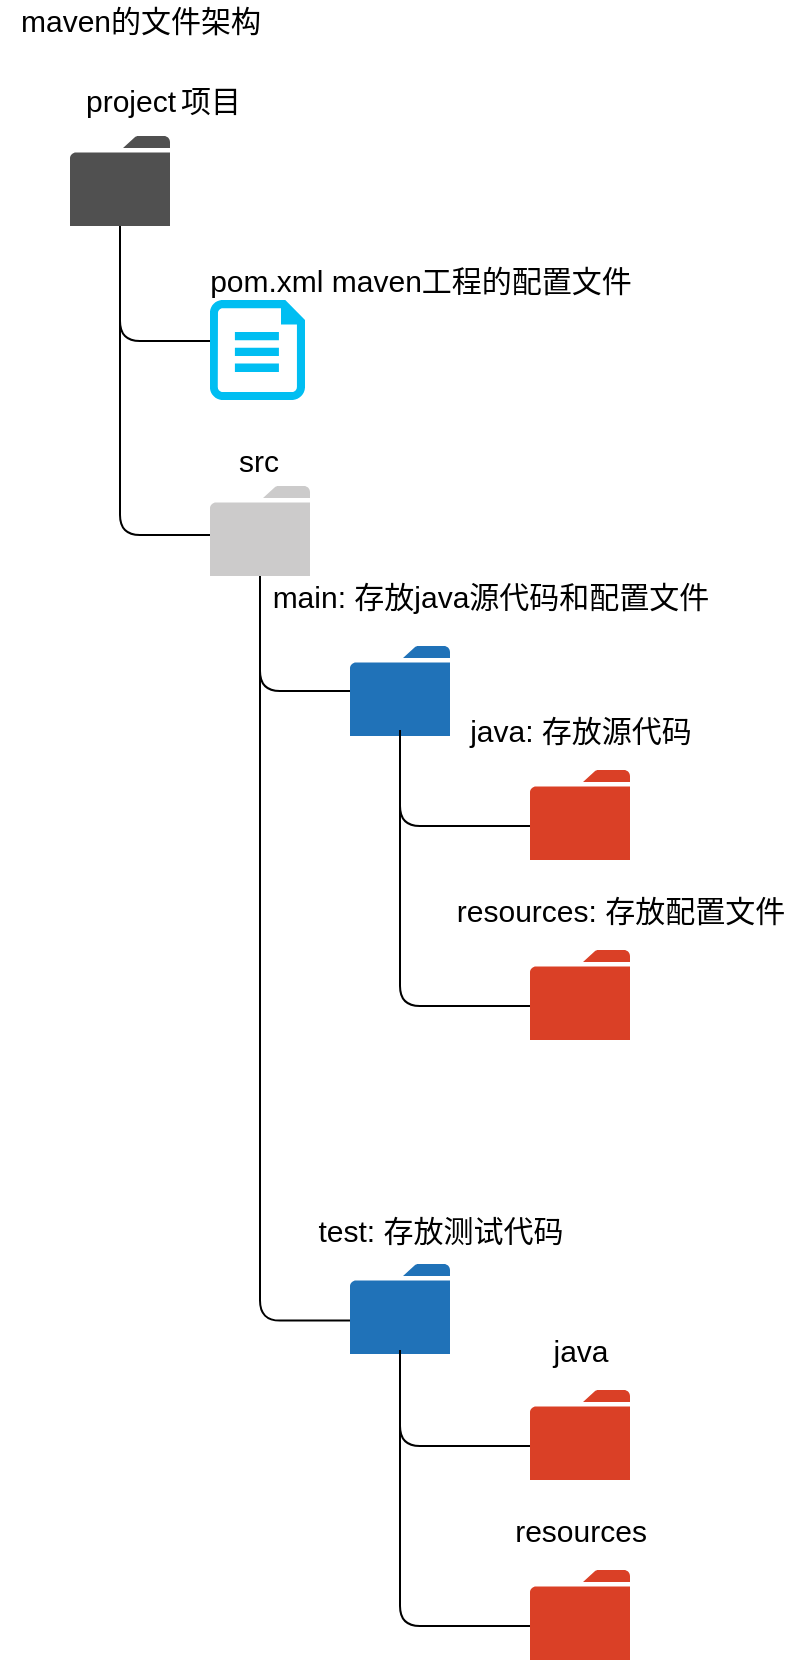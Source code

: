 <mxfile version="12.6.5" type="device"><diagram id="Jc5ET4r5FoQyEuhn24Xs" name="第 1 页"><mxGraphModel dx="1205" dy="693" grid="1" gridSize="10" guides="1" tooltips="1" connect="1" arrows="1" fold="1" page="1" pageScale="1" pageWidth="827" pageHeight="1169" math="0" shadow="0"><root><mxCell id="0"/><mxCell id="1" parent="0"/><mxCell id="TUl1Xw7Ztm0yvWZzdTaH-2" value="" style="pointerEvents=1;shadow=0;dashed=0;html=1;strokeColor=none;fillColor=#505050;labelPosition=center;verticalLabelPosition=bottom;verticalAlign=top;outlineConnect=0;align=center;shape=mxgraph.office.concepts.folder;" vertex="1" parent="1"><mxGeometry x="140" y="138" width="50" height="45" as="geometry"/></mxCell><mxCell id="TUl1Xw7Ztm0yvWZzdTaH-3" value="project" style="text;html=1;align=center;verticalAlign=middle;resizable=0;points=[];autosize=1;fontSize=15;" vertex="1" parent="1"><mxGeometry x="140" y="110" width="60" height="20" as="geometry"/></mxCell><mxCell id="TUl1Xw7Ztm0yvWZzdTaH-4" value="maven的文件架构" style="text;html=1;align=center;verticalAlign=middle;resizable=0;points=[];autosize=1;fontSize=15;" vertex="1" parent="1"><mxGeometry x="105" y="70" width="140" height="20" as="geometry"/></mxCell><mxCell id="TUl1Xw7Ztm0yvWZzdTaH-7" value="项目" style="text;html=1;align=center;verticalAlign=middle;resizable=0;points=[];autosize=1;fontSize=15;" vertex="1" parent="1"><mxGeometry x="185" y="110" width="50" height="20" as="geometry"/></mxCell><mxCell id="TUl1Xw7Ztm0yvWZzdTaH-11" value="" style="pointerEvents=1;shadow=0;dashed=0;html=1;strokeColor=none;labelPosition=center;verticalLabelPosition=bottom;verticalAlign=top;outlineConnect=0;align=center;shape=mxgraph.office.concepts.folder;fillColor=#2072B8;fontSize=15;" vertex="1" parent="1"><mxGeometry x="280" y="393" width="50" height="45" as="geometry"/></mxCell><mxCell id="TUl1Xw7Ztm0yvWZzdTaH-12" value="" style="endArrow=none;html=1;fontSize=15;edgeStyle=orthogonalEdgeStyle;" edge="1" parent="1" source="TUl1Xw7Ztm0yvWZzdTaH-11"><mxGeometry width="50" height="50" relative="1" as="geometry"><mxPoint x="170" y="513" as="sourcePoint"/><mxPoint x="235" y="358" as="targetPoint"/><Array as="points"><mxPoint x="235" y="416"/></Array></mxGeometry></mxCell><mxCell id="TUl1Xw7Ztm0yvWZzdTaH-15" value="" style="pointerEvents=1;shadow=0;dashed=0;html=1;strokeColor=none;labelPosition=center;verticalLabelPosition=bottom;verticalAlign=top;outlineConnect=0;align=center;shape=mxgraph.office.concepts.folder;fillColor=#2072B8;fontSize=15;" vertex="1" parent="1"><mxGeometry x="280" y="702" width="50" height="45" as="geometry"/></mxCell><mxCell id="TUl1Xw7Ztm0yvWZzdTaH-16" value="" style="endArrow=none;html=1;fontSize=15;edgeStyle=orthogonalEdgeStyle;" edge="1" parent="1"><mxGeometry width="50" height="50" relative="1" as="geometry"><mxPoint x="280" y="730.25" as="sourcePoint"/><mxPoint x="235" y="405" as="targetPoint"/><Array as="points"><mxPoint x="235" y="730.75"/></Array></mxGeometry></mxCell><mxCell id="TUl1Xw7Ztm0yvWZzdTaH-17" value="main: 存放java源代码和配置文件" style="text;html=1;align=center;verticalAlign=middle;resizable=0;points=[];autosize=1;fontSize=15;" vertex="1" parent="1"><mxGeometry x="235" y="358" width="230" height="20" as="geometry"/></mxCell><mxCell id="TUl1Xw7Ztm0yvWZzdTaH-18" value="test: 存放测试代码" style="text;html=1;align=center;verticalAlign=middle;resizable=0;points=[];autosize=1;fontSize=15;" vertex="1" parent="1"><mxGeometry x="255" y="675" width="140" height="20" as="geometry"/></mxCell><mxCell id="TUl1Xw7Ztm0yvWZzdTaH-20" value="" style="pointerEvents=1;shadow=0;dashed=0;html=1;strokeColor=none;labelPosition=center;verticalLabelPosition=bottom;verticalAlign=top;outlineConnect=0;align=center;shape=mxgraph.office.concepts.folder;fillColor=#DA4026;fontSize=15;" vertex="1" parent="1"><mxGeometry x="370" y="455" width="50" height="45" as="geometry"/></mxCell><mxCell id="TUl1Xw7Ztm0yvWZzdTaH-21" value="" style="pointerEvents=1;shadow=0;dashed=0;html=1;strokeColor=none;labelPosition=center;verticalLabelPosition=bottom;verticalAlign=top;outlineConnect=0;align=center;shape=mxgraph.office.concepts.folder;fillColor=#DA4026;fontSize=15;" vertex="1" parent="1"><mxGeometry x="370" y="545" width="50" height="45" as="geometry"/></mxCell><mxCell id="TUl1Xw7Ztm0yvWZzdTaH-22" value="" style="endArrow=none;html=1;fontSize=15;edgeStyle=orthogonalEdgeStyle;" edge="1" parent="1" source="TUl1Xw7Ztm0yvWZzdTaH-20"><mxGeometry width="50" height="50" relative="1" as="geometry"><mxPoint x="350" y="482.5" as="sourcePoint"/><mxPoint x="305" y="435" as="targetPoint"/><Array as="points"><mxPoint x="305" y="483"/></Array></mxGeometry></mxCell><mxCell id="TUl1Xw7Ztm0yvWZzdTaH-23" value="java: 存放源代码" style="text;html=1;align=center;verticalAlign=middle;resizable=0;points=[];autosize=1;fontSize=15;" vertex="1" parent="1"><mxGeometry x="330" y="425" width="130" height="20" as="geometry"/></mxCell><mxCell id="TUl1Xw7Ztm0yvWZzdTaH-24" value="resources: 存放配置文件" style="text;html=1;align=center;verticalAlign=middle;resizable=0;points=[];autosize=1;fontSize=15;" vertex="1" parent="1"><mxGeometry x="325" y="515" width="180" height="20" as="geometry"/></mxCell><mxCell id="TUl1Xw7Ztm0yvWZzdTaH-27" value="" style="endArrow=none;html=1;fontSize=15;edgeStyle=orthogonalEdgeStyle;" edge="1" parent="1"><mxGeometry width="50" height="50" relative="1" as="geometry"><mxPoint x="370" y="573" as="sourcePoint"/><mxPoint x="305" y="465" as="targetPoint"/><Array as="points"><mxPoint x="305" y="573"/></Array></mxGeometry></mxCell><mxCell id="TUl1Xw7Ztm0yvWZzdTaH-28" value="" style="pointerEvents=1;shadow=0;dashed=0;html=1;strokeColor=none;labelPosition=center;verticalLabelPosition=bottom;verticalAlign=top;outlineConnect=0;align=center;shape=mxgraph.office.concepts.folder;fillColor=#DA4026;fontSize=15;" vertex="1" parent="1"><mxGeometry x="370" y="765" width="50" height="45" as="geometry"/></mxCell><mxCell id="TUl1Xw7Ztm0yvWZzdTaH-29" value="" style="pointerEvents=1;shadow=0;dashed=0;html=1;strokeColor=none;labelPosition=center;verticalLabelPosition=bottom;verticalAlign=top;outlineConnect=0;align=center;shape=mxgraph.office.concepts.folder;fillColor=#DA4026;fontSize=15;" vertex="1" parent="1"><mxGeometry x="370" y="855" width="50" height="45" as="geometry"/></mxCell><mxCell id="TUl1Xw7Ztm0yvWZzdTaH-30" value="" style="endArrow=none;html=1;fontSize=15;edgeStyle=orthogonalEdgeStyle;" edge="1" parent="1" source="TUl1Xw7Ztm0yvWZzdTaH-28"><mxGeometry width="50" height="50" relative="1" as="geometry"><mxPoint x="350" y="792.5" as="sourcePoint"/><mxPoint x="305" y="745" as="targetPoint"/><Array as="points"><mxPoint x="305" y="793"/></Array></mxGeometry></mxCell><mxCell id="TUl1Xw7Ztm0yvWZzdTaH-31" value="java" style="text;html=1;align=center;verticalAlign=middle;resizable=0;points=[];autosize=1;fontSize=15;" vertex="1" parent="1"><mxGeometry x="375" y="735" width="40" height="20" as="geometry"/></mxCell><mxCell id="TUl1Xw7Ztm0yvWZzdTaH-32" value="resources" style="text;html=1;align=center;verticalAlign=middle;resizable=0;points=[];autosize=1;fontSize=15;" vertex="1" parent="1"><mxGeometry x="355" y="825" width="80" height="20" as="geometry"/></mxCell><mxCell id="TUl1Xw7Ztm0yvWZzdTaH-33" value="" style="endArrow=none;html=1;fontSize=15;edgeStyle=orthogonalEdgeStyle;" edge="1" parent="1"><mxGeometry width="50" height="50" relative="1" as="geometry"><mxPoint x="370" y="883" as="sourcePoint"/><mxPoint x="305" y="775" as="targetPoint"/><Array as="points"><mxPoint x="305" y="883"/></Array></mxGeometry></mxCell><mxCell id="TUl1Xw7Ztm0yvWZzdTaH-34" value="" style="pointerEvents=1;shadow=0;dashed=0;html=1;strokeColor=none;labelPosition=center;verticalLabelPosition=bottom;verticalAlign=top;outlineConnect=0;align=center;shape=mxgraph.office.concepts.folder;fillColor=#CCCBCB;fontSize=15;" vertex="1" parent="1"><mxGeometry x="210" y="313" width="50" height="45" as="geometry"/></mxCell><mxCell id="TUl1Xw7Ztm0yvWZzdTaH-35" value="" style="endArrow=none;html=1;fontSize=15;edgeStyle=orthogonalEdgeStyle;" edge="1" parent="1"><mxGeometry width="50" height="50" relative="1" as="geometry"><mxPoint x="210" y="240.471" as="sourcePoint"/><mxPoint x="165" y="183" as="targetPoint"/><Array as="points"><mxPoint x="165" y="241"/></Array></mxGeometry></mxCell><mxCell id="TUl1Xw7Ztm0yvWZzdTaH-36" value="src" style="text;html=1;align=center;verticalAlign=middle;resizable=0;points=[];autosize=1;fontSize=15;" vertex="1" parent="1"><mxGeometry x="214" y="290" width="40" height="20" as="geometry"/></mxCell><mxCell id="TUl1Xw7Ztm0yvWZzdTaH-38" value="" style="verticalLabelPosition=bottom;html=1;verticalAlign=top;align=center;strokeColor=none;fillColor=#00BEF2;shape=mxgraph.azure.cloud_services_configuration_file;pointerEvents=1;fontSize=15;" vertex="1" parent="1"><mxGeometry x="210" y="220" width="47.5" height="50" as="geometry"/></mxCell><mxCell id="TUl1Xw7Ztm0yvWZzdTaH-39" value="pom.xml maven工程的配置文件" style="text;html=1;align=center;verticalAlign=middle;resizable=0;points=[];autosize=1;fontSize=15;" vertex="1" parent="1"><mxGeometry x="200" y="200" width="230" height="20" as="geometry"/></mxCell><mxCell id="TUl1Xw7Ztm0yvWZzdTaH-40" value="" style="endArrow=none;html=1;fontSize=15;edgeStyle=orthogonalEdgeStyle;" edge="1" parent="1"><mxGeometry width="50" height="50" relative="1" as="geometry"><mxPoint x="210" y="337.471" as="sourcePoint"/><mxPoint x="165" y="230" as="targetPoint"/><Array as="points"><mxPoint x="165" y="338"/></Array></mxGeometry></mxCell></root></mxGraphModel></diagram></mxfile>